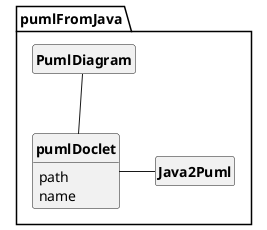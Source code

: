 @startuml
skinparam style strictuml
hide empty members
skinparam classAttributeIconSize 0
skinparam classFontStyle Bold

package pumlFromJava {

class PumlDiagram

class pumlDoclet {
    path
    name
}

class Java2Puml

}

pumlDoclet -u- PumlDiagram
pumlDoclet - Java2Puml
@enduml